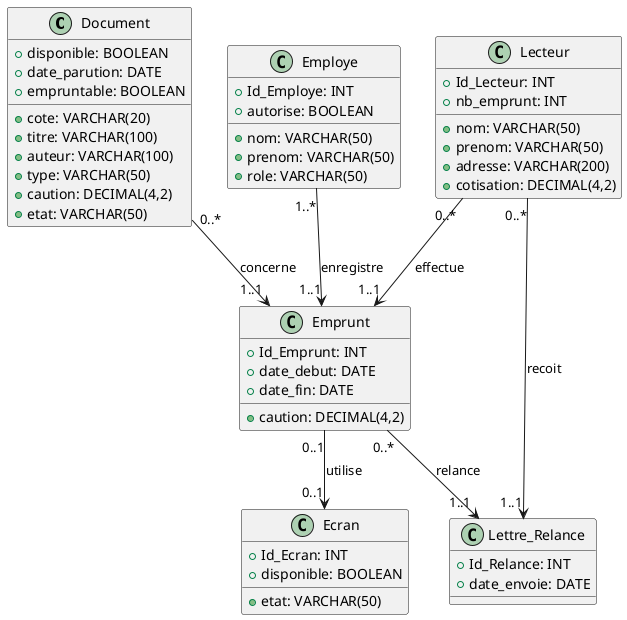 @startuml Mediatheque

class Document {
    + cote: VARCHAR(20)
    + titre: VARCHAR(100)
    + auteur: VARCHAR(100)
    + disponible: BOOLEAN
    + type: VARCHAR(50)
    + date_parution: DATE
    + empruntable: BOOLEAN
    + caution: DECIMAL(4,2)
    + etat: VARCHAR(50)
}

class Lecteur {
    + Id_Lecteur: INT
    + nom: VARCHAR(50)
    + prenom: VARCHAR(50)
    + adresse: VARCHAR(200)
    + cotisation: DECIMAL(4,2)
    + nb_emprunt: INT
}

class Employe {
    + Id_Employe: INT
    + nom: VARCHAR(50)
    + prenom: VARCHAR(50)
    + role: VARCHAR(50)
    + autorise: BOOLEAN
}

class Emprunt {
    + Id_Emprunt: INT
    + date_debut: DATE
    + date_fin: DATE
    + caution: DECIMAL(4,2)
}

class Lettre_Relance {
    + Id_Relance: INT
    + date_envoie: DATE
}

class Ecran {
    + Id_Ecran: INT
    + etat: VARCHAR(50)
    + disponible: BOOLEAN
}


Lecteur "0..*" --> "1..1" Emprunt : effectue
Emprunt "0..*" --> "1..1" Lettre_Relance : relance
Lecteur "0..*" --> "1..1" Lettre_Relance : recoit
Document "0..*" --> "1..1" Emprunt : concerne
Emprunt "0..1" --> "0..1" Ecran : utilise
Employe "1..*" --> "1..1" Emprunt : enregistre

@enduml
